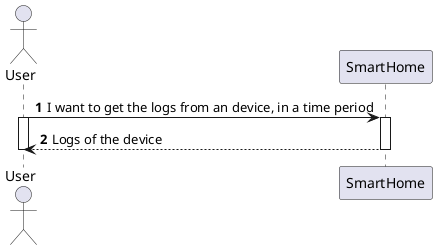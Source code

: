 @startuml
'https://plantuml.com/sequence-diagram
!pragma layout smetana

autonumber

actor "User" as User
participant "SmartHome" as SH

User -> SH : I want to get the logs from an device, in a time period
activate SH
activate User

SH --> User : Logs of the device
deactivate SH
deactivate User
@enduml